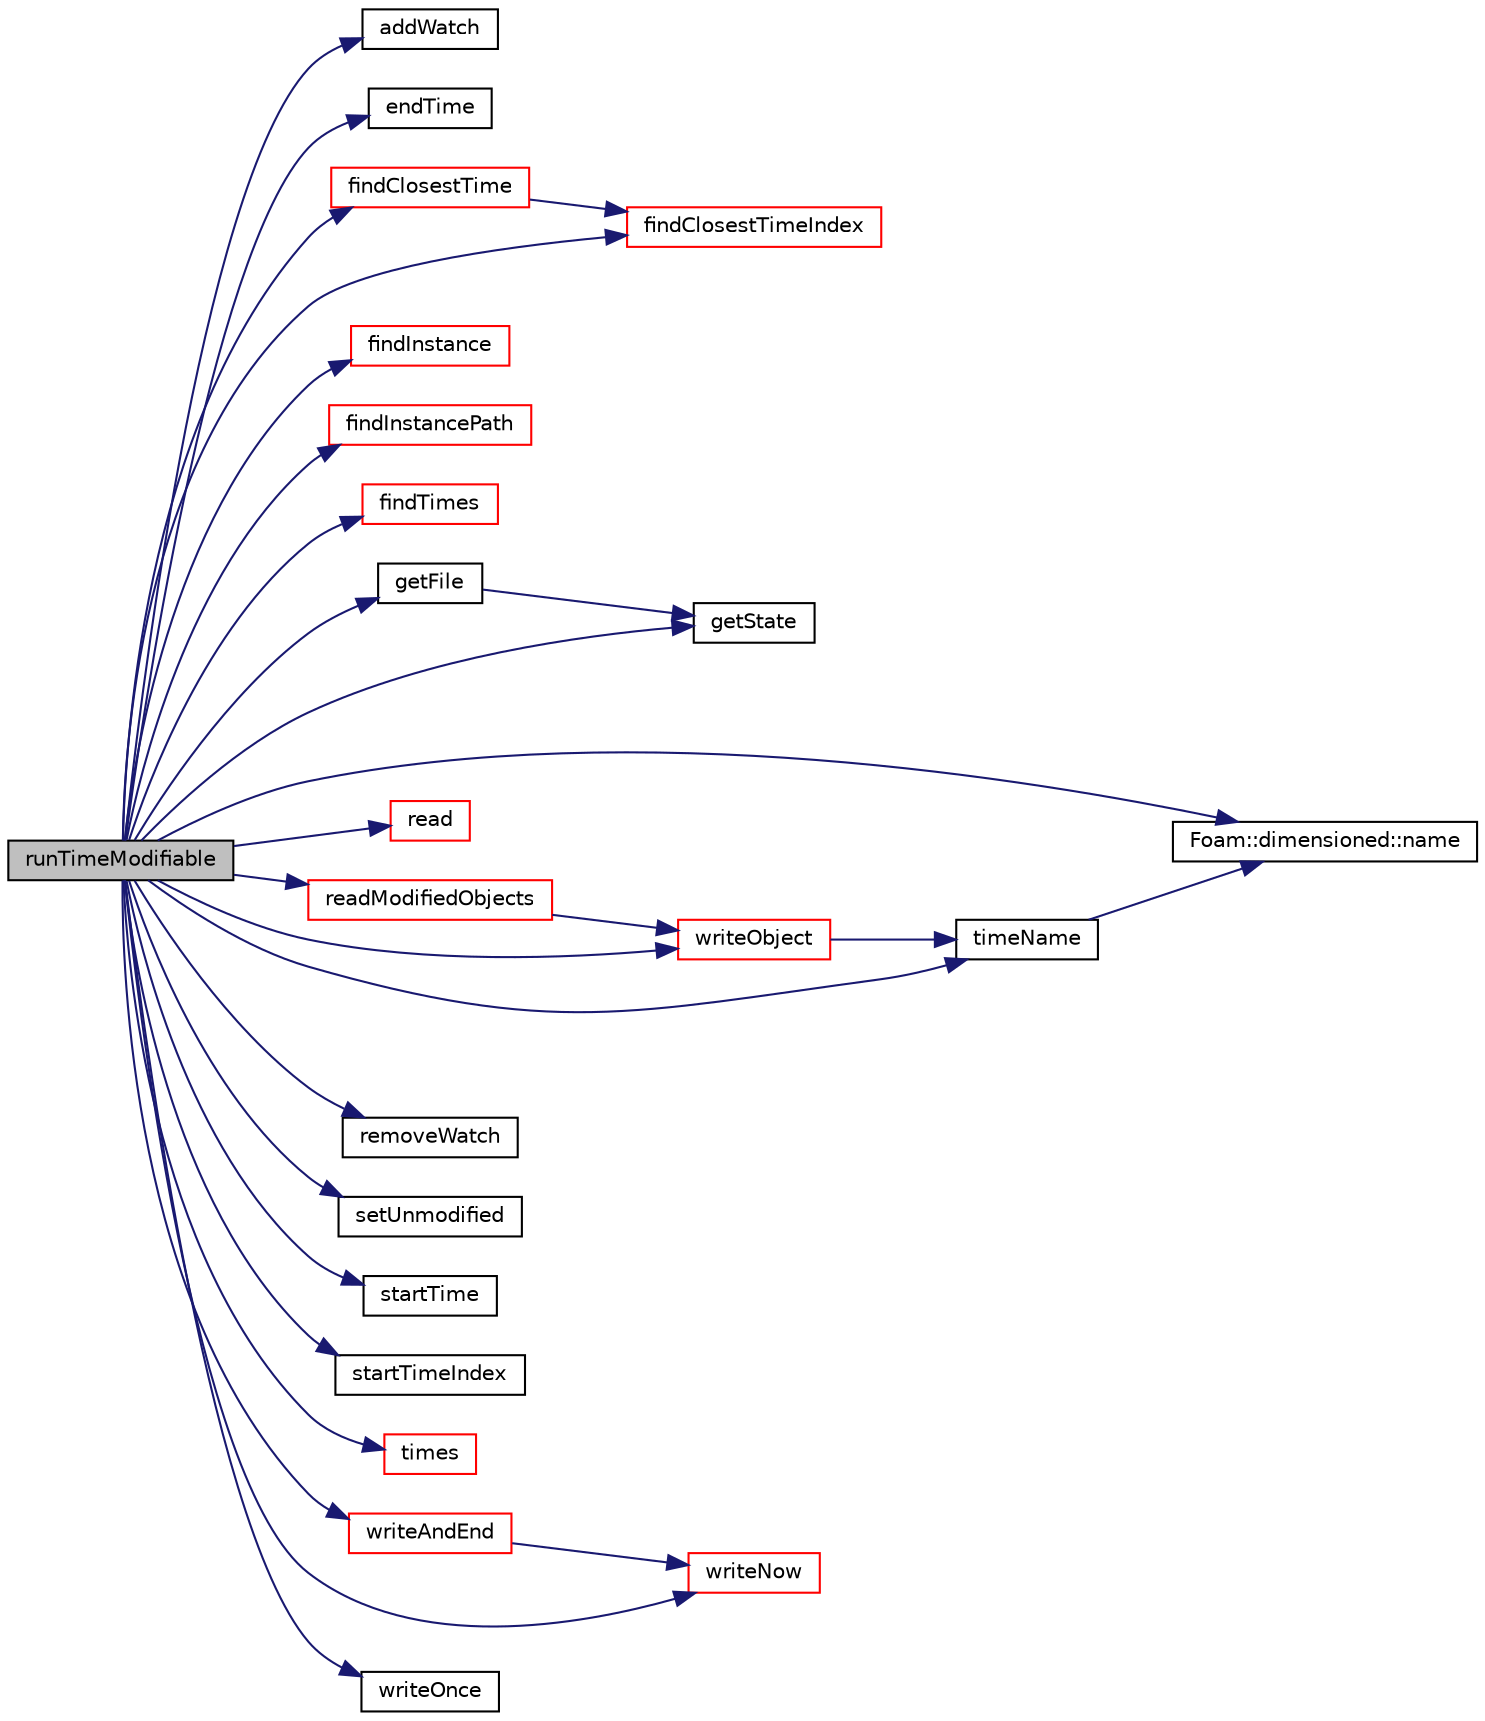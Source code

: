 digraph "runTimeModifiable"
{
  bgcolor="transparent";
  edge [fontname="Helvetica",fontsize="10",labelfontname="Helvetica",labelfontsize="10"];
  node [fontname="Helvetica",fontsize="10",shape=record];
  rankdir="LR";
  Node1 [label="runTimeModifiable",height=0.2,width=0.4,color="black", fillcolor="grey75", style="filled", fontcolor="black"];
  Node1 -> Node2 [color="midnightblue",fontsize="10",style="solid",fontname="Helvetica"];
  Node2 [label="addWatch",height=0.2,width=0.4,color="black",URL="$a02699.html#ab4413cdb4b52b0ca16d600d0da09cbd9",tooltip="Add watching of a file. Returns handle. "];
  Node1 -> Node3 [color="midnightblue",fontsize="10",style="solid",fontname="Helvetica"];
  Node3 [label="endTime",height=0.2,width=0.4,color="black",URL="$a02699.html#af9c3569c5d1312b541be4d47f197f0d5",tooltip="Return end time. "];
  Node1 -> Node4 [color="midnightblue",fontsize="10",style="solid",fontname="Helvetica"];
  Node4 [label="findClosestTime",height=0.2,width=0.4,color="red",URL="$a02699.html#a8117e8a0df2a9d411e13435e1676acf7",tooltip="Search the case for the time closest to the given time. "];
  Node4 -> Node5 [color="midnightblue",fontsize="10",style="solid",fontname="Helvetica"];
  Node5 [label="findClosestTimeIndex",height=0.2,width=0.4,color="red",URL="$a02699.html#af59af812b304471a8f5b75eda1a1317c",tooltip="Search instantList for the time index closest to the given time. "];
  Node1 -> Node5 [color="midnightblue",fontsize="10",style="solid",fontname="Helvetica"];
  Node1 -> Node6 [color="midnightblue",fontsize="10",style="solid",fontname="Helvetica"];
  Node6 [label="findInstance",height=0.2,width=0.4,color="red",URL="$a02699.html#af4cda0e90561a5927c53e5cdb088c419",tooltip="Return the location of \"dir\" containing the file \"name\". "];
  Node1 -> Node7 [color="midnightblue",fontsize="10",style="solid",fontname="Helvetica"];
  Node7 [label="findInstancePath",height=0.2,width=0.4,color="red",URL="$a02699.html#ae3ea322744b500f4df4960a1bab16848",tooltip="Search the case for the time directory path. "];
  Node1 -> Node8 [color="midnightblue",fontsize="10",style="solid",fontname="Helvetica"];
  Node8 [label="findTimes",height=0.2,width=0.4,color="red",URL="$a02699.html#a358594437beb51631684afba39f445da",tooltip="Search a given directory for valid time directories. "];
  Node1 -> Node9 [color="midnightblue",fontsize="10",style="solid",fontname="Helvetica"];
  Node9 [label="getFile",height=0.2,width=0.4,color="black",URL="$a02699.html#a71f9bb188dd6d1551776d0003e59492c",tooltip="Get name of file being watched (using handle) "];
  Node9 -> Node10 [color="midnightblue",fontsize="10",style="solid",fontname="Helvetica"];
  Node10 [label="getState",height=0.2,width=0.4,color="black",URL="$a02699.html#aeebb3d4a6985ba8608b3dc6da54134aa",tooltip="Get current state of file (using handle) "];
  Node1 -> Node10 [color="midnightblue",fontsize="10",style="solid",fontname="Helvetica"];
  Node1 -> Node11 [color="midnightblue",fontsize="10",style="solid",fontname="Helvetica"];
  Node11 [label="Foam::dimensioned::name",height=0.2,width=0.4,color="black",URL="$a00540.html#a6d60057c26042eaf7fa1b3b6fb07b582",tooltip="Return const reference to name. "];
  Node1 -> Node12 [color="midnightblue",fontsize="10",style="solid",fontname="Helvetica"];
  Node12 [label="read",height=0.2,width=0.4,color="red",URL="$a02699.html#af816873151ddb0126e98bb2f914d8ed5",tooltip="Read control dictionary, update controls and time. "];
  Node1 -> Node13 [color="midnightblue",fontsize="10",style="solid",fontname="Helvetica"];
  Node13 [label="readModifiedObjects",height=0.2,width=0.4,color="red",URL="$a02699.html#ad42b9316f3704237d26cd99245d49d61",tooltip="Read the objects that have been modified. "];
  Node13 -> Node14 [color="midnightblue",fontsize="10",style="solid",fontname="Helvetica"];
  Node14 [label="writeObject",height=0.2,width=0.4,color="red",URL="$a02699.html#a25cce2a2cb8ccf489894549d23b116c8",tooltip="Write using given format, version and compression. "];
  Node14 -> Node15 [color="midnightblue",fontsize="10",style="solid",fontname="Helvetica"];
  Node15 [label="timeName",height=0.2,width=0.4,color="black",URL="$a02699.html#a925aaa1856045f34583ad18c62cc13db",tooltip="Return current time name. "];
  Node15 -> Node11 [color="midnightblue",fontsize="10",style="solid",fontname="Helvetica"];
  Node1 -> Node16 [color="midnightblue",fontsize="10",style="solid",fontname="Helvetica"];
  Node16 [label="removeWatch",height=0.2,width=0.4,color="black",URL="$a02699.html#af4d912696a1dafe5d21df1b299cfd0b4",tooltip="Remove watch on a file (using handle) "];
  Node1 -> Node17 [color="midnightblue",fontsize="10",style="solid",fontname="Helvetica"];
  Node17 [label="setUnmodified",height=0.2,width=0.4,color="black",URL="$a02699.html#a2ced96d3ef96197193ce0af902f7ddd8",tooltip="Set current state of file (using handle) to unmodified. "];
  Node1 -> Node18 [color="midnightblue",fontsize="10",style="solid",fontname="Helvetica"];
  Node18 [label="startTime",height=0.2,width=0.4,color="black",URL="$a02699.html#a7728384b84c86114a79982ddee02b72a",tooltip="Return start time. "];
  Node1 -> Node19 [color="midnightblue",fontsize="10",style="solid",fontname="Helvetica"];
  Node19 [label="startTimeIndex",height=0.2,width=0.4,color="black",URL="$a02699.html#ae7dc404cd259ddcdee8bb6d046076dbc",tooltip="Return start time index. "];
  Node1 -> Node15 [color="midnightblue",fontsize="10",style="solid",fontname="Helvetica"];
  Node1 -> Node20 [color="midnightblue",fontsize="10",style="solid",fontname="Helvetica"];
  Node20 [label="times",height=0.2,width=0.4,color="red",URL="$a02699.html#aed2dbd182af7815b80c9d0e197a04a78",tooltip="Search the case for valid time directories. "];
  Node1 -> Node21 [color="midnightblue",fontsize="10",style="solid",fontname="Helvetica"];
  Node21 [label="writeAndEnd",height=0.2,width=0.4,color="red",URL="$a02699.html#a17ef6f7300e1cea72c104e58aa762c62",tooltip="Write the objects now (not at end of iteration) and end the run. "];
  Node21 -> Node22 [color="midnightblue",fontsize="10",style="solid",fontname="Helvetica"];
  Node22 [label="writeNow",height=0.2,width=0.4,color="red",URL="$a02699.html#a2a74d99f32295800848e7bb1685a8389",tooltip="Write the objects now (not at end of iteration) and continue. "];
  Node1 -> Node22 [color="midnightblue",fontsize="10",style="solid",fontname="Helvetica"];
  Node1 -> Node14 [color="midnightblue",fontsize="10",style="solid",fontname="Helvetica"];
  Node1 -> Node23 [color="midnightblue",fontsize="10",style="solid",fontname="Helvetica"];
  Node23 [label="writeOnce",height=0.2,width=0.4,color="black",URL="$a02699.html#a4ca6f8981d93cb2870e399e9b0552dc2",tooltip="Write the objects once (one shot) and continue the run. "];
}
